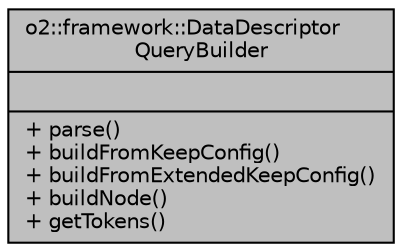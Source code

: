digraph "o2::framework::DataDescriptorQueryBuilder"
{
 // INTERACTIVE_SVG=YES
  bgcolor="transparent";
  edge [fontname="Helvetica",fontsize="10",labelfontname="Helvetica",labelfontsize="10"];
  node [fontname="Helvetica",fontsize="10",shape=record];
  Node1 [label="{o2::framework::DataDescriptor\lQueryBuilder\n||+ parse()\l+ buildFromKeepConfig()\l+ buildFromExtendedKeepConfig()\l+ buildNode()\l+ getTokens()\l}",height=0.2,width=0.4,color="black", fillcolor="grey75", style="filled", fontcolor="black"];
}
